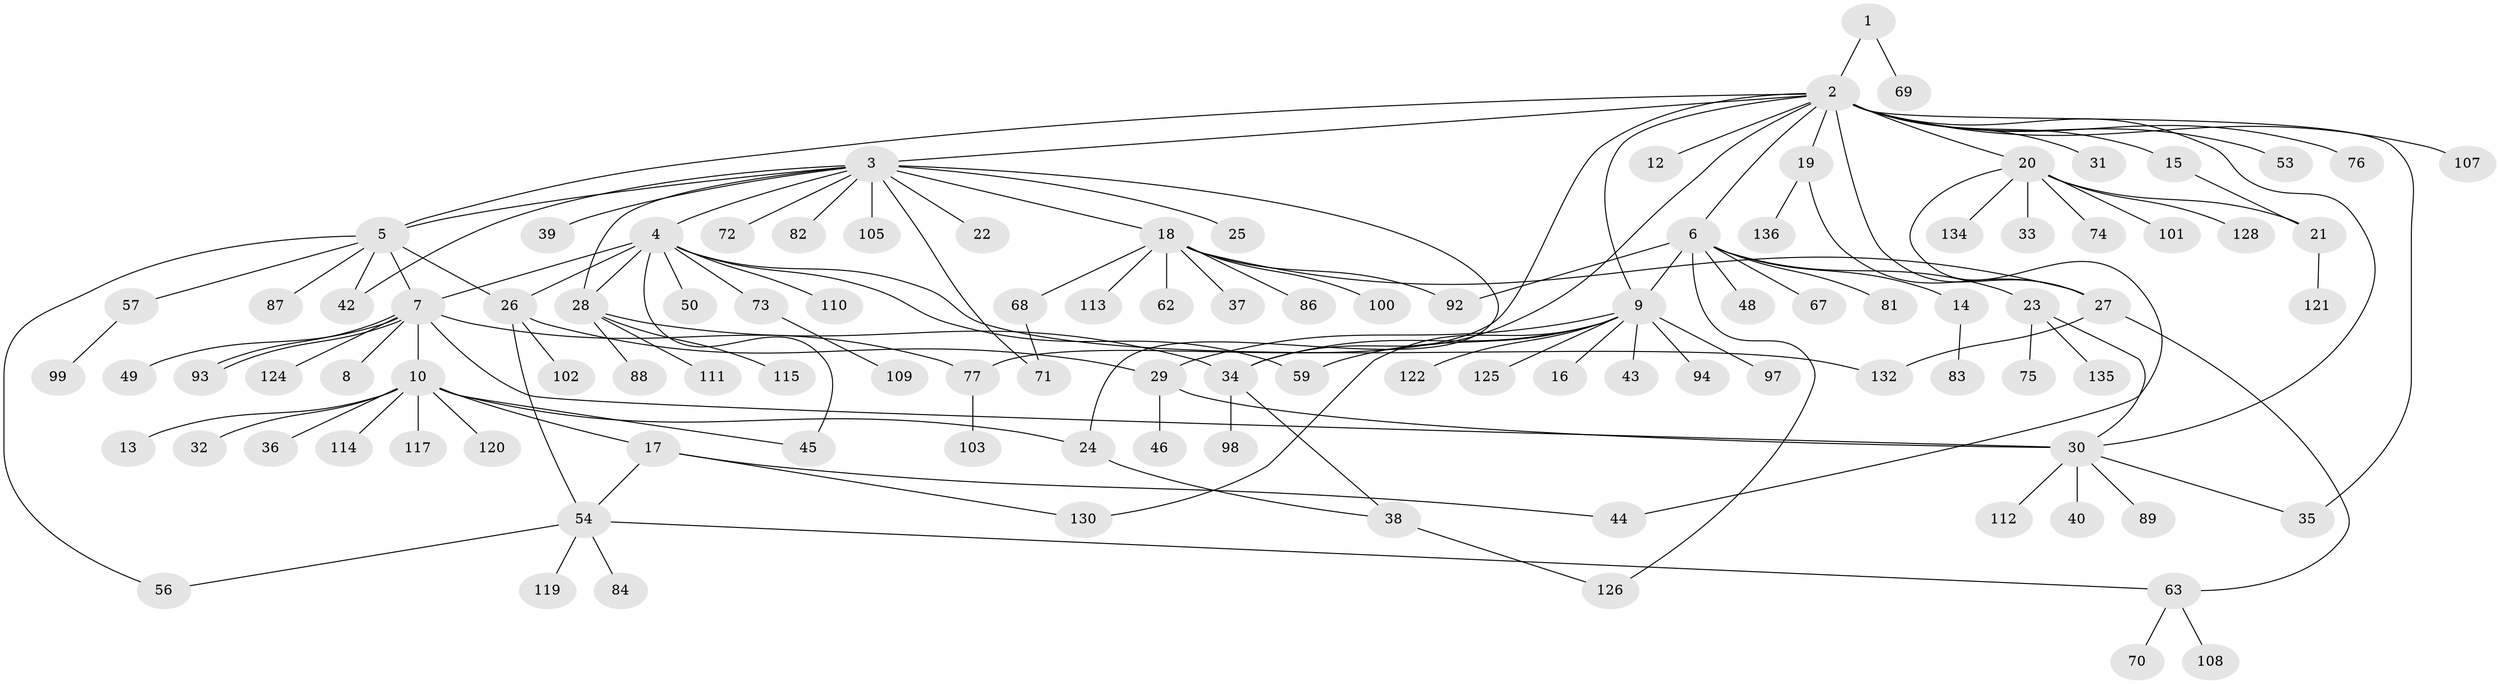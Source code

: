 // original degree distribution, {2: 0.2426470588235294, 18: 0.007352941176470588, 15: 0.007352941176470588, 9: 0.007352941176470588, 8: 0.022058823529411766, 10: 0.014705882352941176, 11: 0.007352941176470588, 12: 0.007352941176470588, 6: 0.03676470588235294, 1: 0.5367647058823529, 5: 0.029411764705882353, 3: 0.051470588235294115, 4: 0.022058823529411766, 7: 0.007352941176470588}
// Generated by graph-tools (version 1.1) at 2025/41/03/06/25 10:41:46]
// undirected, 107 vertices, 137 edges
graph export_dot {
graph [start="1"]
  node [color=gray90,style=filled];
  1;
  2 [super="+80"];
  3 [super="+129"];
  4 [super="+106"];
  5 [super="+51"];
  6 [super="+90"];
  7 [super="+116"];
  8 [super="+133"];
  9 [super="+91"];
  10 [super="+11"];
  12;
  13;
  14;
  15;
  16 [super="+118"];
  17 [super="+64"];
  18 [super="+60"];
  19 [super="+58"];
  20 [super="+66"];
  21 [super="+85"];
  22;
  23 [super="+61"];
  24 [super="+79"];
  25;
  26 [super="+96"];
  27 [super="+55"];
  28 [super="+41"];
  29 [super="+47"];
  30 [super="+65"];
  31;
  32;
  33;
  34 [super="+123"];
  35;
  36;
  37;
  38;
  39;
  40;
  42;
  43;
  44 [super="+52"];
  45;
  46;
  48;
  49 [super="+131"];
  50;
  53;
  54 [super="+78"];
  56;
  57;
  59 [super="+104"];
  62;
  63 [super="+95"];
  67;
  68;
  69;
  70;
  71;
  72;
  73;
  74;
  75;
  76;
  77;
  81;
  82;
  83;
  84;
  86;
  87;
  88;
  89;
  92;
  93;
  94;
  97;
  98;
  99;
  100;
  101;
  102;
  103;
  105;
  107;
  108;
  109;
  110;
  111;
  112;
  113;
  114;
  115;
  117;
  119;
  120;
  121;
  122;
  124;
  125;
  126 [super="+127"];
  128;
  130;
  132;
  134;
  135;
  136;
  1 -- 2;
  1 -- 69;
  2 -- 3;
  2 -- 5;
  2 -- 6;
  2 -- 12;
  2 -- 15;
  2 -- 19;
  2 -- 20;
  2 -- 27;
  2 -- 30;
  2 -- 31;
  2 -- 34;
  2 -- 35;
  2 -- 53;
  2 -- 76;
  2 -- 77;
  2 -- 9 [weight=2];
  2 -- 107;
  3 -- 4;
  3 -- 5;
  3 -- 18 [weight=2];
  3 -- 22;
  3 -- 24;
  3 -- 25;
  3 -- 39;
  3 -- 42;
  3 -- 72;
  3 -- 82;
  3 -- 105;
  3 -- 28;
  3 -- 71;
  4 -- 7;
  4 -- 26;
  4 -- 28;
  4 -- 45;
  4 -- 50;
  4 -- 73;
  4 -- 110;
  4 -- 132;
  4 -- 59;
  5 -- 7;
  5 -- 56;
  5 -- 57;
  5 -- 87;
  5 -- 42;
  5 -- 26;
  6 -- 9;
  6 -- 14;
  6 -- 23;
  6 -- 48;
  6 -- 67;
  6 -- 81;
  6 -- 92;
  6 -- 126;
  7 -- 8;
  7 -- 10;
  7 -- 30;
  7 -- 49;
  7 -- 77;
  7 -- 93;
  7 -- 93;
  7 -- 124;
  9 -- 16;
  9 -- 29;
  9 -- 34;
  9 -- 43;
  9 -- 59;
  9 -- 94;
  9 -- 122;
  9 -- 125;
  9 -- 130;
  9 -- 97;
  10 -- 13;
  10 -- 32;
  10 -- 36;
  10 -- 120;
  10 -- 17;
  10 -- 114;
  10 -- 117;
  10 -- 24;
  10 -- 45;
  14 -- 83;
  15 -- 21;
  17 -- 44;
  17 -- 54;
  17 -- 130;
  18 -- 37;
  18 -- 62;
  18 -- 68;
  18 -- 86;
  18 -- 92;
  18 -- 113;
  18 -- 27;
  18 -- 100;
  19 -- 27;
  19 -- 136;
  20 -- 21;
  20 -- 33;
  20 -- 74;
  20 -- 101;
  20 -- 128;
  20 -- 44;
  20 -- 134;
  21 -- 121;
  23 -- 30;
  23 -- 75;
  23 -- 135;
  24 -- 38;
  26 -- 54;
  26 -- 102;
  26 -- 29;
  27 -- 63;
  27 -- 132;
  28 -- 34;
  28 -- 115;
  28 -- 88;
  28 -- 111;
  29 -- 30 [weight=2];
  29 -- 46;
  30 -- 35;
  30 -- 40;
  30 -- 89;
  30 -- 112;
  34 -- 38;
  34 -- 98;
  38 -- 126;
  54 -- 56;
  54 -- 63;
  54 -- 84;
  54 -- 119;
  57 -- 99;
  63 -- 70;
  63 -- 108;
  68 -- 71;
  73 -- 109;
  77 -- 103;
}
